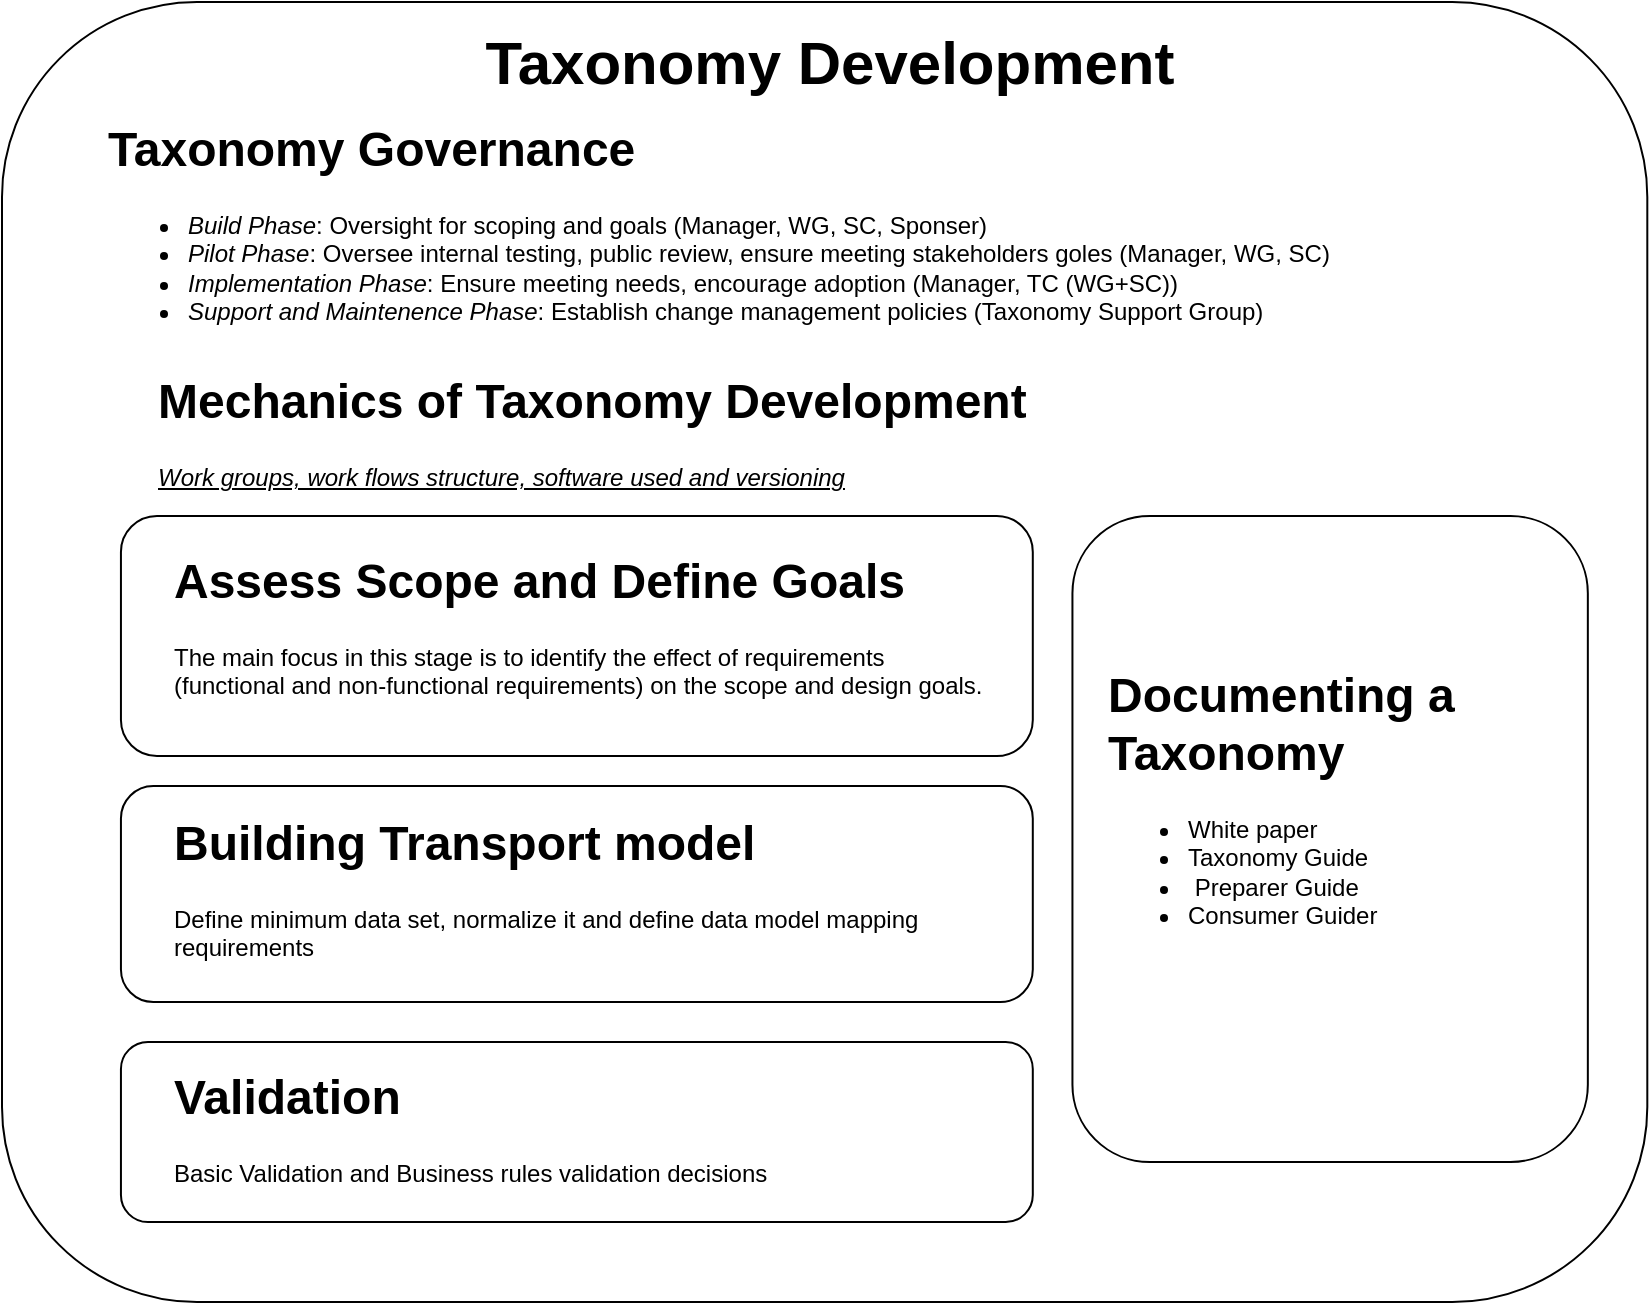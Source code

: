 <mxfile version="14.6.13" type="device"><diagram id="daPitVReF9AmR1qJMPkB" name="Page-1"><mxGraphModel dx="3417" dy="890" grid="1" gridSize="10" guides="1" tooltips="1" connect="1" arrows="1" fold="1" page="1" pageScale="1" pageWidth="850" pageHeight="1100" math="0" shadow="0"><root><mxCell id="0"/><mxCell id="1" parent="0"/><mxCell id="3X0poLWQ1kiggXB4cZkX-21" value="" style="group" vertex="1" connectable="0" parent="1"><mxGeometry x="-1370" y="20" width="822.655" height="650" as="geometry"/></mxCell><mxCell id="3X0poLWQ1kiggXB4cZkX-17" value="" style="rounded=1;whiteSpace=wrap;html=1;" vertex="1" parent="3X0poLWQ1kiggXB4cZkX-21"><mxGeometry width="822.655" height="650" as="geometry"/></mxCell><mxCell id="3X0poLWQ1kiggXB4cZkX-18" value="&lt;h1&gt;Taxonomy Governance&lt;/h1&gt;&lt;p&gt;&lt;/p&gt;&lt;ul&gt;&lt;li&gt;&lt;i&gt;Build Phase&lt;/i&gt;: Oversight for scoping and goals (Manager, WG, SC, Sponser)&amp;nbsp;&lt;/li&gt;&lt;li&gt;&lt;i&gt;Pilot Phase&lt;/i&gt;: Oversee internal testing, public review, ensure meeting stakeholders goles (Manager, WG, SC)&lt;/li&gt;&lt;li&gt;&lt;i&gt;Implementation Phase&lt;/i&gt;: Ensure meeting needs, encourage adoption (Manager, TC (WG+SC))&lt;/li&gt;&lt;li&gt;&lt;i&gt;Support and Maintenence Phase&lt;/i&gt;: Establish change management policies (Taxonomy Support Group)&lt;/li&gt;&lt;/ul&gt;&lt;p&gt;&lt;/p&gt;" style="text;html=1;strokeColor=none;fillColor=none;spacing=5;spacingTop=-20;whiteSpace=wrap;overflow=hidden;rounded=0;" vertex="1" parent="3X0poLWQ1kiggXB4cZkX-21"><mxGeometry x="48.14" y="54.17" width="705.134" height="125.83" as="geometry"/></mxCell><mxCell id="3X0poLWQ1kiggXB4cZkX-3" value="" style="group" vertex="1" connectable="0" parent="3X0poLWQ1kiggXB4cZkX-21"><mxGeometry x="59.469" y="257" width="455.929" height="153" as="geometry"/></mxCell><mxCell id="3X0poLWQ1kiggXB4cZkX-1" value="" style="rounded=1;whiteSpace=wrap;html=1;" vertex="1" parent="3X0poLWQ1kiggXB4cZkX-3"><mxGeometry width="455.929" height="120" as="geometry"/></mxCell><mxCell id="3X0poLWQ1kiggXB4cZkX-2" value="&lt;h1&gt;Assess Scope and Define Goals&lt;/h1&gt;&lt;p&gt;The main focus in this stage is to identify the effect of requirements (functional and non-functional requirements) on the scope and design goals.&lt;/p&gt;" style="text;html=1;strokeColor=none;fillColor=none;spacing=5;spacingTop=-20;whiteSpace=wrap;overflow=hidden;rounded=0;" vertex="1" parent="3X0poLWQ1kiggXB4cZkX-3"><mxGeometry x="21.706" y="12.75" width="412.507" height="97.25" as="geometry"/></mxCell><mxCell id="3X0poLWQ1kiggXB4cZkX-12" value="&lt;h1&gt;Mechanics of Taxonomy Development&lt;/h1&gt;&lt;p&gt;&lt;u&gt;&lt;i&gt;Work groups, work flows structure, software used and versioning&lt;/i&gt;&lt;/u&gt;&lt;/p&gt;" style="text;html=1;strokeColor=none;fillColor=none;spacing=5;spacingTop=-20;whiteSpace=wrap;overflow=hidden;rounded=0;" vertex="1" parent="3X0poLWQ1kiggXB4cZkX-21"><mxGeometry x="73.395" y="180" width="654.625" height="77" as="geometry"/></mxCell><mxCell id="3X0poLWQ1kiggXB4cZkX-4" value="" style="group" vertex="1" connectable="0" parent="3X0poLWQ1kiggXB4cZkX-21"><mxGeometry x="59.469" y="392" width="455.929" height="108" as="geometry"/></mxCell><mxCell id="3X0poLWQ1kiggXB4cZkX-5" value="" style="rounded=1;whiteSpace=wrap;html=1;" vertex="1" parent="3X0poLWQ1kiggXB4cZkX-4"><mxGeometry width="455.929" height="108" as="geometry"/></mxCell><mxCell id="3X0poLWQ1kiggXB4cZkX-6" value="&lt;h1&gt;Building Transport model&lt;/h1&gt;&lt;p&gt;Define minimum data set, normalize it and define data model mapping requirements&lt;/p&gt;" style="text;html=1;strokeColor=none;fillColor=none;spacing=5;spacingTop=-20;whiteSpace=wrap;overflow=hidden;rounded=0;" vertex="1" parent="3X0poLWQ1kiggXB4cZkX-4"><mxGeometry x="21.711" y="9" width="412.507" height="90" as="geometry"/></mxCell><mxCell id="3X0poLWQ1kiggXB4cZkX-13" value="" style="group;verticalAlign=middle;" vertex="1" connectable="0" parent="3X0poLWQ1kiggXB4cZkX-21"><mxGeometry x="535.221" y="257" width="257.699" height="323" as="geometry"/></mxCell><mxCell id="3X0poLWQ1kiggXB4cZkX-14" value="" style="rounded=1;whiteSpace=wrap;html=1;" vertex="1" parent="3X0poLWQ1kiggXB4cZkX-13"><mxGeometry width="257.699" height="323" as="geometry"/></mxCell><mxCell id="3X0poLWQ1kiggXB4cZkX-15" value="&lt;h1&gt;Documenting a Taxonomy&lt;/h1&gt;&lt;p&gt;&lt;ul&gt;&lt;li&gt;White paper&amp;nbsp;&lt;/li&gt;&lt;li&gt;Taxonomy Guide&lt;/li&gt;&lt;li&gt;&amp;nbsp;Preparer Guide&amp;nbsp;&lt;/li&gt;&lt;li&gt;Consumer Guider&lt;/li&gt;&lt;/ul&gt;&lt;/p&gt;" style="text;html=1;strokeColor=none;fillColor=none;spacing=5;spacingTop=-20;whiteSpace=wrap;overflow=hidden;rounded=0;" vertex="1" parent="3X0poLWQ1kiggXB4cZkX-13"><mxGeometry x="13.262" y="69.92" width="225.606" height="163.08" as="geometry"/></mxCell><mxCell id="3X0poLWQ1kiggXB4cZkX-7" value="" style="group" vertex="1" connectable="0" parent="3X0poLWQ1kiggXB4cZkX-21"><mxGeometry x="59.469" y="520" width="455.929" height="90" as="geometry"/></mxCell><mxCell id="3X0poLWQ1kiggXB4cZkX-8" value="" style="rounded=1;whiteSpace=wrap;html=1;" vertex="1" parent="3X0poLWQ1kiggXB4cZkX-7"><mxGeometry width="455.929" height="90" as="geometry"/></mxCell><mxCell id="3X0poLWQ1kiggXB4cZkX-9" value="&lt;h1&gt;Validation&lt;/h1&gt;&lt;p&gt;Basic Validation and Business rules validation decisions&lt;/p&gt;" style="text;html=1;strokeColor=none;fillColor=none;spacing=5;spacingTop=-20;whiteSpace=wrap;overflow=hidden;rounded=0;" vertex="1" parent="3X0poLWQ1kiggXB4cZkX-7"><mxGeometry x="21.711" y="7.5" width="412.507" height="75" as="geometry"/></mxCell><mxCell id="3X0poLWQ1kiggXB4cZkX-20" value="Taxonomy Development" style="text;html=1;strokeColor=none;fillColor=none;align=center;verticalAlign=middle;whiteSpace=wrap;rounded=0;fontSize=30;fontStyle=1" vertex="1" parent="3X0poLWQ1kiggXB4cZkX-21"><mxGeometry x="89.33" y="20" width="650" height="20" as="geometry"/></mxCell></root></mxGraphModel></diagram></mxfile>